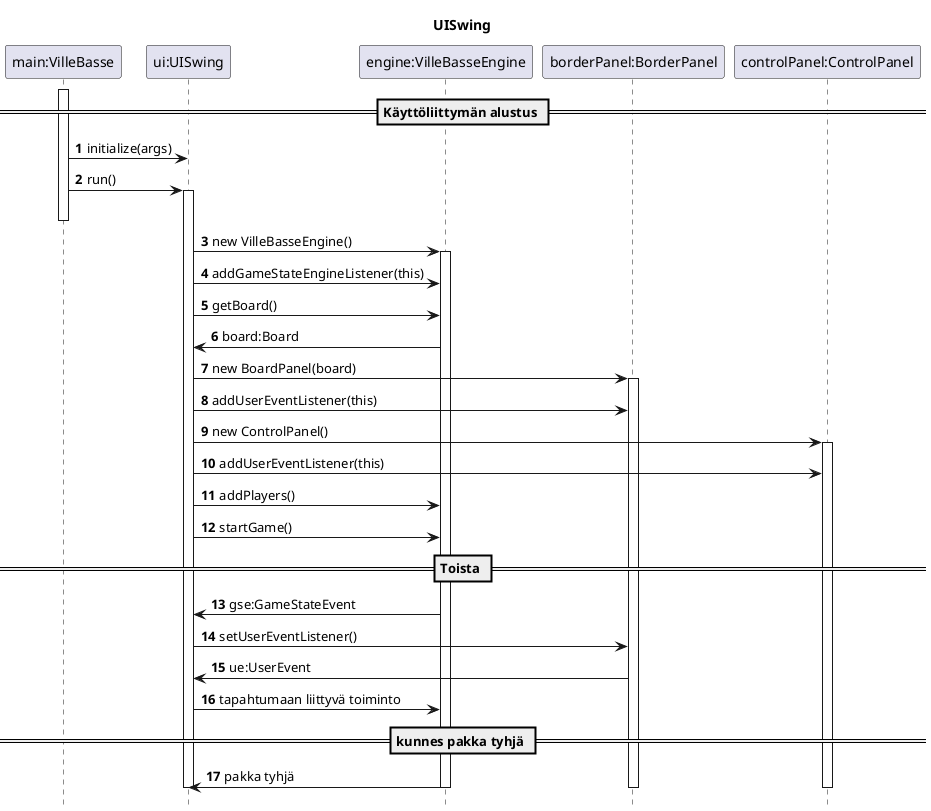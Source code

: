 ' http://plantuml.sourceforge.net/sequence.html

@startuml sekvenssi2.png

title UISwing
autonumber
hide footbox

participant "main:VilleBasse" as main
participant "ui:UISwing" as ui
participant "engine:VilleBasseEngine" as vbe
participant "borderPanel:BorderPanel" as bp
participant "controlPanel:ControlPanel" as cp

== Käyttöliittymän alustus ==
activate main
main -> ui: initialize(args)
main -> ui: run()
activate ui
deactivate main

ui -> vbe: new VilleBasseEngine()
activate vbe
ui -> vbe: addGameStateEngineListener(this)
ui -> vbe: getBoard()
ui <- vbe: board:Board

ui -> bp: new BoardPanel(board)
activate bp
ui -> bp: addUserEventListener(this)
ui -> cp: new ControlPanel()
activate cp
ui -> cp: addUserEventListener(this)

ui -> vbe: addPlayers()
ui -> vbe: startGame()

== Toista ==
ui <- vbe: gse:GameStateEvent
ui -> bp: setUserEventListener()
ui <- bp: ue:UserEvent
ui -> vbe: tapahtumaan liittyvä toiminto

== kunnes pakka tyhjä ==
ui <- vbe: pakka tyhjä
deactivate vbe
deactivate bp
deactivate cp
deactivate ui

@enduml
